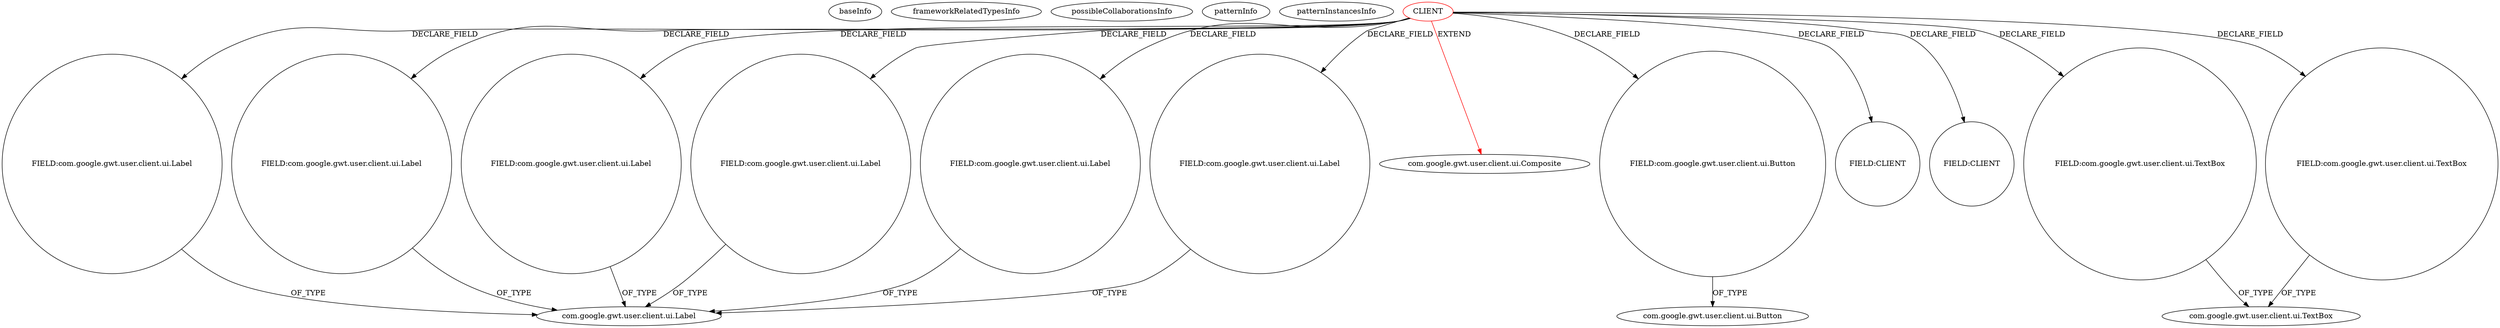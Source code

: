 digraph {
baseInfo[graphId=106,category="pattern",isAnonymous=false,possibleRelation=false]
frameworkRelatedTypesInfo[0="com.google.gwt.user.client.ui.Composite"]
possibleCollaborationsInfo[]
patternInfo[frequency=2.0,patternRootClient=0]
patternInstancesInfo[0="Tok-Ziraja222~/Tok-Ziraja222/Ziraja222-master/src/ziraja/client/view/QuestionView.java~QuestionView~425",1="mrsmastara-home~/mrsmastara-home/home-master/youtube/src/main/java/com/youtube/play/client/local/KitchenSink.java~KitchenSink~4059"]
8[label="com.google.gwt.user.client.ui.Label",vertexType="FRAMEWORK_CLASS_TYPE",isFrameworkType=false]
7[label="FIELD:com.google.gwt.user.client.ui.Label",vertexType="FIELD_DECLARATION",isFrameworkType=false,shape=circle]
15[label="FIELD:com.google.gwt.user.client.ui.Label",vertexType="FIELD_DECLARATION",isFrameworkType=false,shape=circle]
22[label="FIELD:com.google.gwt.user.client.ui.Label",vertexType="FIELD_DECLARATION",isFrameworkType=false,shape=circle]
20[label="FIELD:com.google.gwt.user.client.ui.Label",vertexType="FIELD_DECLARATION",isFrameworkType=false,shape=circle]
32[label="FIELD:com.google.gwt.user.client.ui.Label",vertexType="FIELD_DECLARATION",isFrameworkType=false,shape=circle]
28[label="FIELD:com.google.gwt.user.client.ui.Label",vertexType="FIELD_DECLARATION",isFrameworkType=false,shape=circle]
0[label="CLIENT",vertexType="ROOT_CLIENT_CLASS_DECLARATION",isFrameworkType=false,color=red]
1[label="com.google.gwt.user.client.ui.Composite",vertexType="FRAMEWORK_CLASS_TYPE",isFrameworkType=false]
39[label="FIELD:com.google.gwt.user.client.ui.Button",vertexType="FIELD_DECLARATION",isFrameworkType=false,shape=circle]
34[label="FIELD:CLIENT",vertexType="FIELD_DECLARATION",isFrameworkType=false,shape=circle]
41[label="FIELD:CLIENT",vertexType="FIELD_DECLARATION",isFrameworkType=false,shape=circle]
27[label="com.google.gwt.user.client.ui.Button",vertexType="FRAMEWORK_CLASS_TYPE",isFrameworkType=false]
9[label="FIELD:com.google.gwt.user.client.ui.TextBox",vertexType="FIELD_DECLARATION",isFrameworkType=false,shape=circle]
10[label="com.google.gwt.user.client.ui.TextBox",vertexType="FRAMEWORK_CLASS_TYPE",isFrameworkType=false]
24[label="FIELD:com.google.gwt.user.client.ui.TextBox",vertexType="FIELD_DECLARATION",isFrameworkType=false,shape=circle]
22->8[label="OF_TYPE"]
39->27[label="OF_TYPE"]
0->22[label="DECLARE_FIELD"]
15->8[label="OF_TYPE"]
0->15[label="DECLARE_FIELD"]
24->10[label="OF_TYPE"]
32->8[label="OF_TYPE"]
9->10[label="OF_TYPE"]
0->32[label="DECLARE_FIELD"]
0->1[label="EXTEND",color=red]
0->34[label="DECLARE_FIELD"]
0->7[label="DECLARE_FIELD"]
0->41[label="DECLARE_FIELD"]
0->20[label="DECLARE_FIELD"]
20->8[label="OF_TYPE"]
0->9[label="DECLARE_FIELD"]
0->28[label="DECLARE_FIELD"]
28->8[label="OF_TYPE"]
7->8[label="OF_TYPE"]
0->24[label="DECLARE_FIELD"]
0->39[label="DECLARE_FIELD"]
}
